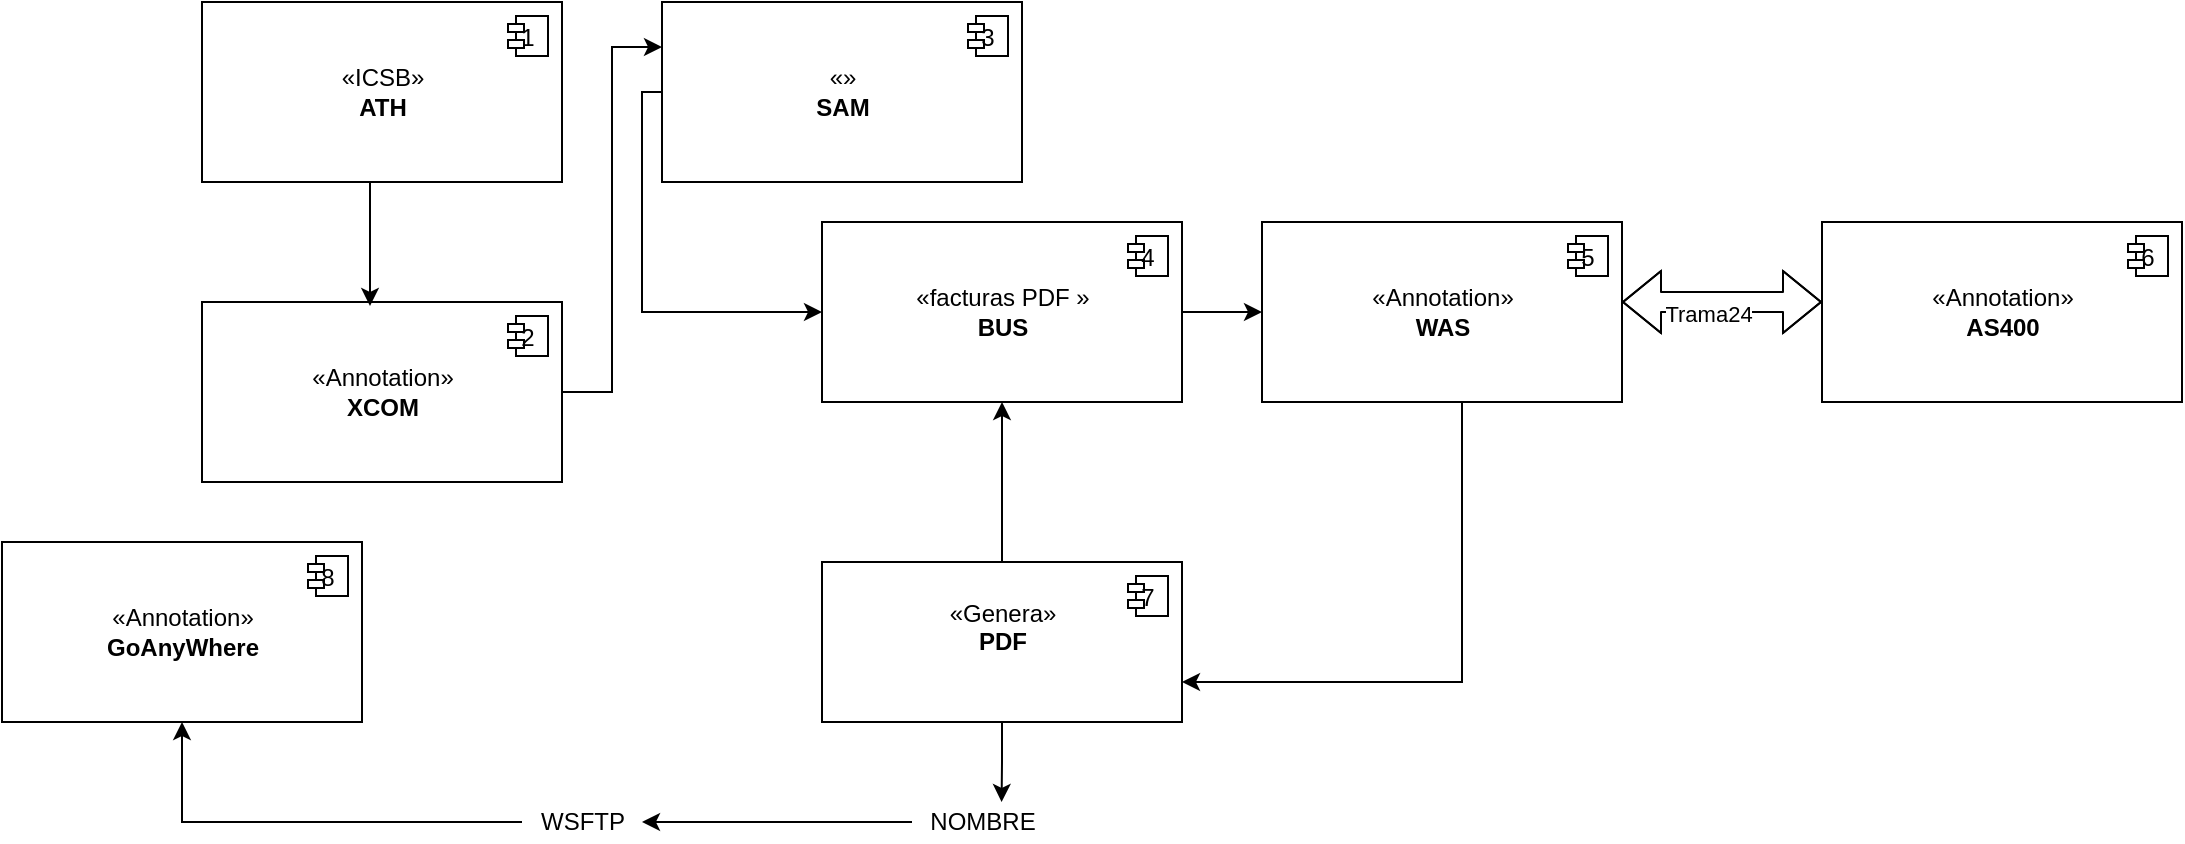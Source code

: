 <mxfile version="14.7.2" type="github">
  <diagram id="kgpKYQtTHZ0yAKxKKP6v" name="Page-1">
    <mxGraphModel dx="1651" dy="360" grid="1" gridSize="10" guides="1" tooltips="1" connect="1" arrows="1" fold="1" page="1" pageScale="1" pageWidth="850" pageHeight="1100" math="0" shadow="0">
      <root>
        <mxCell id="0" />
        <mxCell id="1" parent="0" />
        <mxCell id="iwQhLdn17aUrFQSZAoBG-55" style="edgeStyle=orthogonalEdgeStyle;rounded=0;orthogonalLoop=1;jettySize=auto;html=1;entryX=0;entryY=0.25;entryDx=0;entryDy=0;" edge="1" parent="1" source="iwQhLdn17aUrFQSZAoBG-3" target="iwQhLdn17aUrFQSZAoBG-30">
          <mxGeometry relative="1" as="geometry" />
        </mxCell>
        <mxCell id="iwQhLdn17aUrFQSZAoBG-3" value="«Annotation»&lt;br&gt;&lt;b&gt;XCOM&lt;/b&gt;" style="html=1;dropTarget=0;" vertex="1" parent="1">
          <mxGeometry x="10" y="160" width="180" height="90" as="geometry" />
        </mxCell>
        <mxCell id="iwQhLdn17aUrFQSZAoBG-4" value="2" style="shape=module;jettyWidth=8;jettyHeight=4;" vertex="1" parent="iwQhLdn17aUrFQSZAoBG-3">
          <mxGeometry x="1" width="20" height="20" relative="1" as="geometry">
            <mxPoint x="-27" y="7" as="offset" />
          </mxGeometry>
        </mxCell>
        <mxCell id="iwQhLdn17aUrFQSZAoBG-53" style="edgeStyle=orthogonalEdgeStyle;rounded=0;orthogonalLoop=1;jettySize=auto;html=1;entryX=0.5;entryY=1;entryDx=0;entryDy=0;" edge="1" parent="1" source="iwQhLdn17aUrFQSZAoBG-16" target="iwQhLdn17aUrFQSZAoBG-19">
          <mxGeometry relative="1" as="geometry" />
        </mxCell>
        <mxCell id="iwQhLdn17aUrFQSZAoBG-58" style="edgeStyle=orthogonalEdgeStyle;rounded=0;orthogonalLoop=1;jettySize=auto;html=1;exitX=0.5;exitY=1;exitDx=0;exitDy=0;" edge="1" parent="1" source="iwQhLdn17aUrFQSZAoBG-16">
          <mxGeometry relative="1" as="geometry">
            <mxPoint x="409.8" y="410" as="targetPoint" />
          </mxGeometry>
        </mxCell>
        <mxCell id="iwQhLdn17aUrFQSZAoBG-16" value="«Genera»&lt;br&gt;&lt;b&gt;PDF&lt;br&gt;&lt;br&gt;&lt;/b&gt;" style="html=1;dropTarget=0;" vertex="1" parent="1">
          <mxGeometry x="320" y="290" width="180" height="80" as="geometry" />
        </mxCell>
        <mxCell id="iwQhLdn17aUrFQSZAoBG-17" value="7" style="shape=module;jettyWidth=8;jettyHeight=4;" vertex="1" parent="iwQhLdn17aUrFQSZAoBG-16">
          <mxGeometry x="1" width="20" height="20" relative="1" as="geometry">
            <mxPoint x="-27" y="7" as="offset" />
          </mxGeometry>
        </mxCell>
        <mxCell id="iwQhLdn17aUrFQSZAoBG-42" style="edgeStyle=orthogonalEdgeStyle;rounded=0;orthogonalLoop=1;jettySize=auto;html=1;entryX=0;entryY=0.5;entryDx=0;entryDy=0;" edge="1" parent="1" source="iwQhLdn17aUrFQSZAoBG-19" target="iwQhLdn17aUrFQSZAoBG-38">
          <mxGeometry relative="1" as="geometry" />
        </mxCell>
        <mxCell id="iwQhLdn17aUrFQSZAoBG-19" value="«facturas PDF »&lt;br&gt;&lt;b&gt;BUS&lt;/b&gt;" style="html=1;dropTarget=0;" vertex="1" parent="1">
          <mxGeometry x="320" y="120" width="180" height="90" as="geometry" />
        </mxCell>
        <mxCell id="iwQhLdn17aUrFQSZAoBG-20" value="4" style="shape=module;jettyWidth=8;jettyHeight=4;" vertex="1" parent="iwQhLdn17aUrFQSZAoBG-19">
          <mxGeometry x="1" width="20" height="20" relative="1" as="geometry">
            <mxPoint x="-27" y="7" as="offset" />
          </mxGeometry>
        </mxCell>
        <mxCell id="iwQhLdn17aUrFQSZAoBG-34" style="edgeStyle=orthogonalEdgeStyle;rounded=0;orthogonalLoop=1;jettySize=auto;html=1;" edge="1" parent="1" source="iwQhLdn17aUrFQSZAoBG-21">
          <mxGeometry relative="1" as="geometry">
            <mxPoint x="94" y="162" as="targetPoint" />
            <Array as="points">
              <mxPoint x="94" y="120" />
              <mxPoint x="94" y="120" />
            </Array>
          </mxGeometry>
        </mxCell>
        <mxCell id="iwQhLdn17aUrFQSZAoBG-21" value="«ICSB»&lt;br&gt;&lt;b&gt;ATH&lt;/b&gt;" style="html=1;dropTarget=0;" vertex="1" parent="1">
          <mxGeometry x="10" y="10" width="180" height="90" as="geometry" />
        </mxCell>
        <mxCell id="iwQhLdn17aUrFQSZAoBG-22" value="1" style="shape=module;jettyWidth=8;jettyHeight=4;" vertex="1" parent="iwQhLdn17aUrFQSZAoBG-21">
          <mxGeometry x="1" width="20" height="20" relative="1" as="geometry">
            <mxPoint x="-27" y="7" as="offset" />
          </mxGeometry>
        </mxCell>
        <mxCell id="iwQhLdn17aUrFQSZAoBG-25" value="«Annotation»&lt;br&gt;&lt;b&gt;GoAnyWhere&lt;/b&gt;" style="html=1;dropTarget=0;" vertex="1" parent="1">
          <mxGeometry x="-90" y="280" width="180" height="90" as="geometry" />
        </mxCell>
        <mxCell id="iwQhLdn17aUrFQSZAoBG-26" value="8" style="shape=module;jettyWidth=8;jettyHeight=4;" vertex="1" parent="iwQhLdn17aUrFQSZAoBG-25">
          <mxGeometry x="1" width="20" height="20" relative="1" as="geometry">
            <mxPoint x="-27" y="7" as="offset" />
          </mxGeometry>
        </mxCell>
        <mxCell id="iwQhLdn17aUrFQSZAoBG-56" style="edgeStyle=orthogonalEdgeStyle;rounded=0;orthogonalLoop=1;jettySize=auto;html=1;exitX=0;exitY=0.5;exitDx=0;exitDy=0;entryX=0;entryY=0.5;entryDx=0;entryDy=0;" edge="1" parent="1" source="iwQhLdn17aUrFQSZAoBG-30" target="iwQhLdn17aUrFQSZAoBG-19">
          <mxGeometry relative="1" as="geometry">
            <Array as="points">
              <mxPoint x="230" y="55" />
              <mxPoint x="230" y="165" />
            </Array>
          </mxGeometry>
        </mxCell>
        <mxCell id="iwQhLdn17aUrFQSZAoBG-30" value="«»&lt;br&gt;&lt;b&gt;SAM&lt;/b&gt;" style="html=1;dropTarget=0;" vertex="1" parent="1">
          <mxGeometry x="240" y="10" width="180" height="90" as="geometry" />
        </mxCell>
        <mxCell id="iwQhLdn17aUrFQSZAoBG-31" value="3" style="shape=module;jettyWidth=8;jettyHeight=4;" vertex="1" parent="iwQhLdn17aUrFQSZAoBG-30">
          <mxGeometry x="1" width="20" height="20" relative="1" as="geometry">
            <mxPoint x="-27" y="7" as="offset" />
          </mxGeometry>
        </mxCell>
        <mxCell id="iwQhLdn17aUrFQSZAoBG-57" style="edgeStyle=orthogonalEdgeStyle;rounded=0;orthogonalLoop=1;jettySize=auto;html=1;entryX=1;entryY=0.75;entryDx=0;entryDy=0;" edge="1" parent="1" source="iwQhLdn17aUrFQSZAoBG-38" target="iwQhLdn17aUrFQSZAoBG-16">
          <mxGeometry relative="1" as="geometry">
            <mxPoint x="580" y="360" as="targetPoint" />
            <Array as="points">
              <mxPoint x="640" y="350" />
            </Array>
          </mxGeometry>
        </mxCell>
        <mxCell id="iwQhLdn17aUrFQSZAoBG-38" value="«Annotation»&lt;br&gt;&lt;b&gt;WAS&lt;/b&gt;" style="html=1;dropTarget=0;" vertex="1" parent="1">
          <mxGeometry x="540" y="120" width="180" height="90" as="geometry" />
        </mxCell>
        <mxCell id="iwQhLdn17aUrFQSZAoBG-39" value="5" style="shape=module;jettyWidth=8;jettyHeight=4;" vertex="1" parent="iwQhLdn17aUrFQSZAoBG-38">
          <mxGeometry x="1" width="20" height="20" relative="1" as="geometry">
            <mxPoint x="-27" y="7" as="offset" />
          </mxGeometry>
        </mxCell>
        <mxCell id="iwQhLdn17aUrFQSZAoBG-40" value="«Annotation»&lt;br&gt;&lt;b&gt;AS400&lt;/b&gt;" style="html=1;dropTarget=0;" vertex="1" parent="1">
          <mxGeometry x="820" y="120" width="180" height="90" as="geometry" />
        </mxCell>
        <mxCell id="iwQhLdn17aUrFQSZAoBG-41" value="6" style="shape=module;jettyWidth=8;jettyHeight=4;" vertex="1" parent="iwQhLdn17aUrFQSZAoBG-40">
          <mxGeometry x="1" width="20" height="20" relative="1" as="geometry">
            <mxPoint x="-27" y="7" as="offset" />
          </mxGeometry>
        </mxCell>
        <mxCell id="iwQhLdn17aUrFQSZAoBG-50" value="" style="shape=flexArrow;endArrow=classic;startArrow=classic;html=1;" edge="1" parent="1">
          <mxGeometry width="100" height="100" relative="1" as="geometry">
            <mxPoint x="720" y="160" as="sourcePoint" />
            <mxPoint x="820" y="160" as="targetPoint" />
            <Array as="points">
              <mxPoint x="780" y="160" />
            </Array>
          </mxGeometry>
        </mxCell>
        <mxCell id="iwQhLdn17aUrFQSZAoBG-64" value="Trama24" style="edgeLabel;html=1;align=center;verticalAlign=middle;resizable=0;points=[];" vertex="1" connectable="0" parent="iwQhLdn17aUrFQSZAoBG-50">
          <mxGeometry x="-0.148" y="-6" relative="1" as="geometry">
            <mxPoint as="offset" />
          </mxGeometry>
        </mxCell>
        <mxCell id="iwQhLdn17aUrFQSZAoBG-60" style="edgeStyle=orthogonalEdgeStyle;rounded=0;orthogonalLoop=1;jettySize=auto;html=1;" edge="1" parent="1" source="iwQhLdn17aUrFQSZAoBG-59" target="iwQhLdn17aUrFQSZAoBG-61">
          <mxGeometry relative="1" as="geometry">
            <mxPoint x="260" y="420" as="targetPoint" />
          </mxGeometry>
        </mxCell>
        <mxCell id="iwQhLdn17aUrFQSZAoBG-59" value="NOMBRE" style="text;html=1;align=center;verticalAlign=middle;resizable=0;points=[];autosize=1;strokeColor=none;" vertex="1" parent="1">
          <mxGeometry x="365" y="410" width="70" height="20" as="geometry" />
        </mxCell>
        <mxCell id="iwQhLdn17aUrFQSZAoBG-62" style="edgeStyle=orthogonalEdgeStyle;rounded=0;orthogonalLoop=1;jettySize=auto;html=1;entryX=0.5;entryY=1;entryDx=0;entryDy=0;" edge="1" parent="1" source="iwQhLdn17aUrFQSZAoBG-61" target="iwQhLdn17aUrFQSZAoBG-25">
          <mxGeometry relative="1" as="geometry" />
        </mxCell>
        <mxCell id="iwQhLdn17aUrFQSZAoBG-61" value="WSFTP&lt;br&gt;" style="text;html=1;align=center;verticalAlign=middle;resizable=0;points=[];autosize=1;strokeColor=none;" vertex="1" parent="1">
          <mxGeometry x="170" y="410" width="60" height="20" as="geometry" />
        </mxCell>
      </root>
    </mxGraphModel>
  </diagram>
</mxfile>
